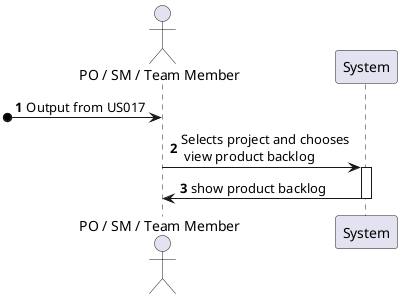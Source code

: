 @startuml
actor "PO / SM / Team Member" as user
participant "System" as system
autonumber
[o-> user : Output from US017
user -> system : Selects project and chooses\n view product backlog
activate system
system -> user : show product backlog
deactivate system
@enduml